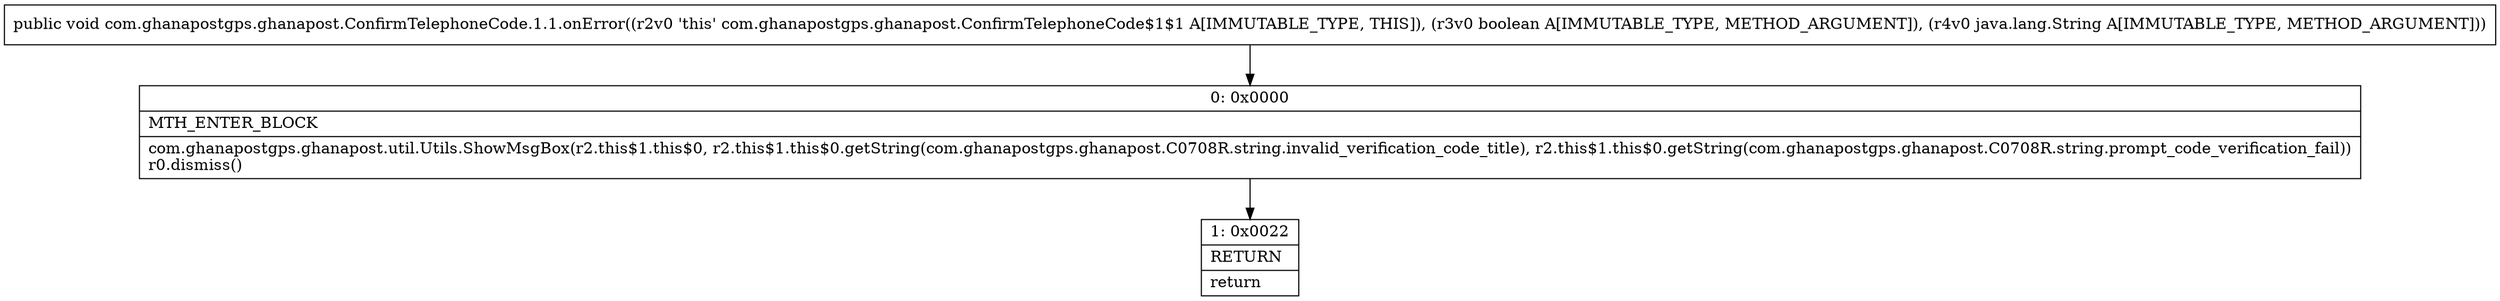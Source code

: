 digraph "CFG forcom.ghanapostgps.ghanapost.ConfirmTelephoneCode.1.1.onError(ZLjava\/lang\/String;)V" {
Node_0 [shape=record,label="{0\:\ 0x0000|MTH_ENTER_BLOCK\l|com.ghanapostgps.ghanapost.util.Utils.ShowMsgBox(r2.this$1.this$0, r2.this$1.this$0.getString(com.ghanapostgps.ghanapost.C0708R.string.invalid_verification_code_title), r2.this$1.this$0.getString(com.ghanapostgps.ghanapost.C0708R.string.prompt_code_verification_fail))\lr0.dismiss()\l}"];
Node_1 [shape=record,label="{1\:\ 0x0022|RETURN\l|return\l}"];
MethodNode[shape=record,label="{public void com.ghanapostgps.ghanapost.ConfirmTelephoneCode.1.1.onError((r2v0 'this' com.ghanapostgps.ghanapost.ConfirmTelephoneCode$1$1 A[IMMUTABLE_TYPE, THIS]), (r3v0 boolean A[IMMUTABLE_TYPE, METHOD_ARGUMENT]), (r4v0 java.lang.String A[IMMUTABLE_TYPE, METHOD_ARGUMENT])) }"];
MethodNode -> Node_0;
Node_0 -> Node_1;
}

